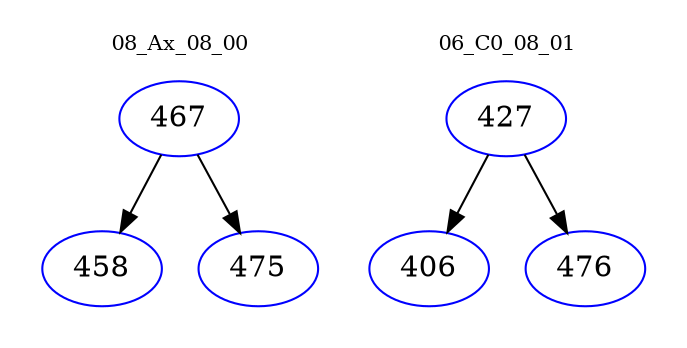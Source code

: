 digraph{
subgraph cluster_0 {
color = white
label = "08_Ax_08_00";
fontsize=10;
T0_467 [label="467", color="blue"]
T0_467 -> T0_458 [color="black"]
T0_458 [label="458", color="blue"]
T0_467 -> T0_475 [color="black"]
T0_475 [label="475", color="blue"]
}
subgraph cluster_1 {
color = white
label = "06_C0_08_01";
fontsize=10;
T1_427 [label="427", color="blue"]
T1_427 -> T1_406 [color="black"]
T1_406 [label="406", color="blue"]
T1_427 -> T1_476 [color="black"]
T1_476 [label="476", color="blue"]
}
}
